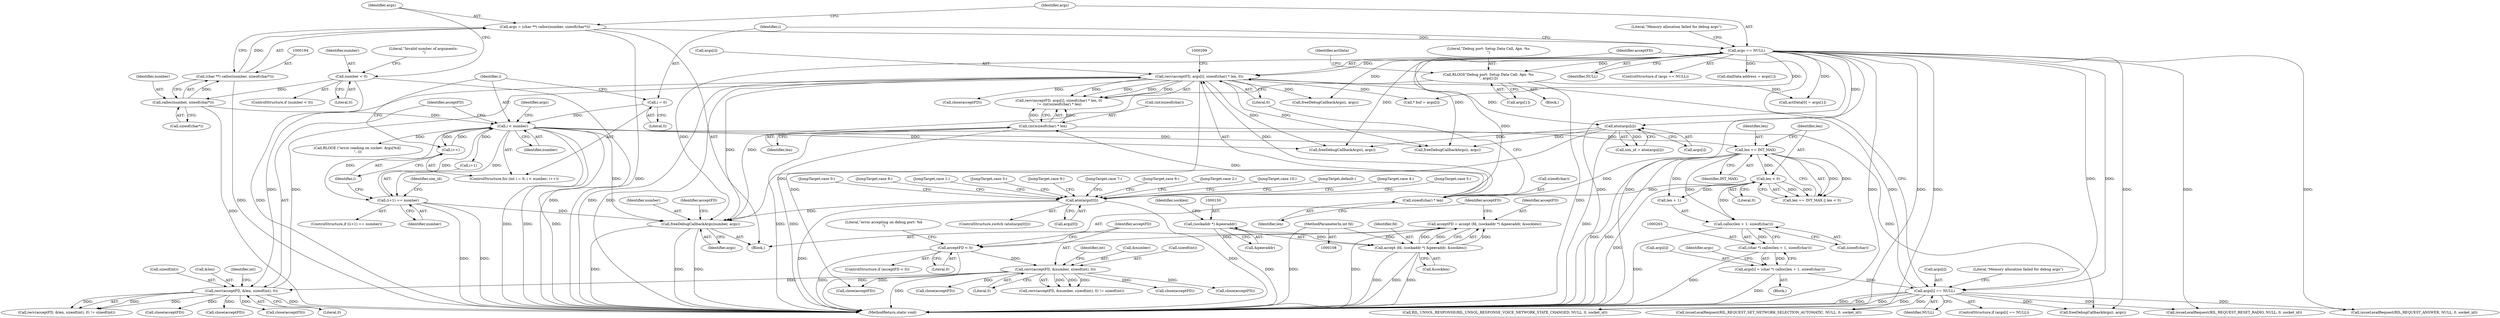 digraph "1_Android_cd5f15f588a5d27e99ba12f057245bfe507f8c42@API" {
"1000630" [label="(Call,freeDebugCallbackArgs(number, args))"];
"1000214" [label="(Call,i < number)"];
"1000217" [label="(Call,i++)"];
"1000211" [label="(Call,i = 0)"];
"1000325" [label="(Call,(i+1) == number)"];
"1000195" [label="(Call,calloc(number, sizeof(char*)))"];
"1000182" [label="(Call,number < 0)"];
"1000333" [label="(Call,atoi(args[i]))"];
"1000200" [label="(Call,args == NULL)"];
"1000191" [label="(Call,args = (char **) calloc(number, sizeof(char*)))"];
"1000193" [label="(Call,(char **) calloc(number, sizeof(char*)))"];
"1000287" [label="(Call,recv(acceptFD, args[i], sizeof(char) * len, 0))"];
"1000223" [label="(Call,recv(acceptFD, &len, sizeof(int), 0))"];
"1000166" [label="(Call,recv(acceptFD, &number, sizeof(int), 0))"];
"1000156" [label="(Call,acceptFD < 0)"];
"1000145" [label="(Call,acceptFD = accept (fd, (sockaddr *) &peeraddr, &socklen))"];
"1000147" [label="(Call,accept (fd, (sockaddr *) &peeraddr, &socklen))"];
"1000109" [label="(MethodParameterIn,int fd)"];
"1000149" [label="(Call,(sockaddr *) &peeraddr)"];
"1000271" [label="(Call,args[i] == NULL)"];
"1000258" [label="(Call,args[i] = (char *) calloc(len + 1, sizeof(char)))"];
"1000262" [label="(Call,(char *) calloc(len + 1, sizeof(char)))"];
"1000264" [label="(Call,calloc(len + 1, sizeof(char)))"];
"1000243" [label="(Call,len == INT_MAX)"];
"1000297" [label="(Call,(int)sizeof(char) * len)"];
"1000292" [label="(Call,sizeof(char) * len)"];
"1000246" [label="(Call,len < 0)"];
"1000366" [label="(Call,atoi(args[0]))"];
"1000552" [label="(Call,RLOGI(\"Debug port: Setup Data Call, Apn :%s\n\", args[1]))"];
"1000183" [label="(Identifier,number)"];
"1000192" [label="(Identifier,args)"];
"1000172" [label="(Literal,0)"];
"1000174" [label="(Identifier,int)"];
"1000187" [label="(Literal,\"Invalid number of arguments: \n\")"];
"1000265" [label="(Call,len + 1)"];
"1000255" [label="(Call,close(acceptFD))"];
"1000307" [label="(Call,freeDebugCallbackArgs(i, args))"];
"1000246" [label="(Call,len < 0)"];
"1000178" [label="(Call,close(acceptFD))"];
"1000146" [label="(Identifier,acceptFD)"];
"1000488" [label="(JumpTarget,case 4:)"];
"1000156" [label="(Call,acceptFD < 0)"];
"1000326" [label="(Call,i+1)"];
"1000216" [label="(Identifier,number)"];
"1000286" [label="(Call,recv(acceptFD, args[i], sizeof(char) * len, 0)\n != (int)sizeof(char) * len)"];
"1000151" [label="(Call,&peeraddr)"];
"1000165" [label="(Call,recv(acceptFD, &number, sizeof(int), 0) != sizeof(int))"];
"1000213" [label="(Literal,0)"];
"1000287" [label="(Call,recv(acceptFD, args[i], sizeof(char) * len, 0))"];
"1000282" [label="(Call,close(acceptFD))"];
"1000259" [label="(Call,args[i])"];
"1000202" [label="(Identifier,NULL)"];
"1000168" [label="(Call,&number)"];
"1000252" [label="(Call,freeDebugCallbackArgs(i, args))"];
"1000530" [label="(JumpTarget,case 5:)"];
"1000247" [label="(Identifier,len)"];
"1000371" [label="(JumpTarget,case 0:)"];
"1000224" [label="(Identifier,acceptFD)"];
"1000161" [label="(Literal,\"error accepting on debug port: %d\n\")"];
"1000583" [label="(JumpTarget,case 8:)"];
"1000217" [label="(Call,i++)"];
"1000304" [label="(Call,RLOGE (\"error reading on socket: Args[%d] \n\", i))"];
"1000148" [label="(Identifier,fd)"];
"1000258" [label="(Call,args[i] = (char *) calloc(len + 1, sizeof(char)))"];
"1000368" [label="(Identifier,args)"];
"1000145" [label="(Call,acceptFD = accept (fd, (sockaddr *) &peeraddr, &socklen))"];
"1000367" [label="(Call,args[0])"];
"1000196" [label="(Identifier,number)"];
"1000271" [label="(Call,args[i] == NULL)"];
"1000296" [label="(Literal,0)"];
"1000243" [label="(Call,len == INT_MAX)"];
"1000158" [label="(Literal,0)"];
"1000295" [label="(Identifier,len)"];
"1000199" [label="(ControlStructure,if (args == NULL))"];
"1000264" [label="(Call,calloc(len + 1, sizeof(char)))"];
"1000212" [label="(Identifier,i)"];
"1000632" [label="(Identifier,args)"];
"1000440" [label="(Call,RIL_UNSOL_RESPONSE(RIL_UNSOL_RESPONSE_VOICE_NETWORK_STATE_CHANGED, NULL, 0, socket_id))"];
"1000200" [label="(Call,args == NULL)"];
"1000197" [label="(Call,sizeof(char*))"];
"1000279" [label="(Call,freeDebugCallbackArgs(i, args))"];
"1000235" [label="(Call,freeDebugCallbackArgs(i, args))"];
"1000278" [label="(Literal,\"Memory allocation failed for debug args\")"];
"1000380" [label="(JumpTarget,case 1:)"];
"1000231" [label="(Identifier,int)"];
"1000557" [label="(Call,actData[0] = args[1])"];
"1000446" [label="(JumpTarget,case 3:)"];
"1000223" [label="(Call,recv(acceptFD, &len, sizeof(int), 0))"];
"1000206" [label="(Call,close(acceptFD))"];
"1000552" [label="(Call,RLOGI(\"Debug port: Setup Data Call, Apn :%s\n\", args[1]))"];
"1000229" [label="(Literal,0)"];
"1000366" [label="(Call,atoi(args[0]))"];
"1000545" [label="(Call,issueLocalRequest(RIL_REQUEST_SET_NETWORK_SELECTION_AUTOMATIC, NULL, 0, socket_id))"];
"1000166" [label="(Call,recv(acceptFD, &number, sizeof(int), 0))"];
"1000272" [label="(Call,args[i])"];
"1000374" [label="(Call,issueLocalRequest(RIL_REQUEST_RESET_RADIO, NULL, 0, socket_id))"];
"1000273" [label="(Identifier,args)"];
"1000275" [label="(Identifier,NULL)"];
"1000109" [label="(MethodParameterIn,int fd)"];
"1000292" [label="(Call,sizeof(char) * len)"];
"1000559" [label="(Identifier,actData)"];
"1000215" [label="(Identifier,i)"];
"1000302" [label="(Identifier,len)"];
"1000218" [label="(Identifier,i)"];
"1000630" [label="(Call,freeDebugCallbackArgs(number, args))"];
"1000289" [label="(Call,args[i])"];
"1000553" [label="(Literal,\"Debug port: Setup Data Call, Apn :%s\n\")"];
"1000205" [label="(Literal,\"Memory allocation failed for debug args\")"];
"1000193" [label="(Call,(char **) calloc(number, sizeof(char*)))"];
"1000591" [label="(Call,dialData.address = args[1])"];
"1000332" [label="(Identifier,sim_id)"];
"1000147" [label="(Call,accept (fd, (sockaddr *) &peeraddr, &socklen))"];
"1000182" [label="(Call,number < 0)"];
"1000219" [label="(Block,)"];
"1000609" [label="(Call,issueLocalRequest(RIL_REQUEST_ANSWER, NULL, 0, socket_id))"];
"1000222" [label="(Call,recv(acceptFD, &len, sizeof(int), 0) != sizeof(int))"];
"1000149" [label="(Call,(sockaddr *) &peeraddr)"];
"1000155" [label="(ControlStructure,if (acceptFD < 0))"];
"1000195" [label="(Call,calloc(number, sizeof(char*)))"];
"1000606" [label="(JumpTarget,case 9:)"];
"1000329" [label="(Identifier,number)"];
"1000191" [label="(Call,args = (char **) calloc(number, sizeof(char*)))"];
"1000201" [label="(Identifier,args)"];
"1000572" [label="(JumpTarget,case 7:)"];
"1000633" [label="(Call,close(acceptFD))"];
"1000245" [label="(Identifier,INT_MAX)"];
"1000288" [label="(Identifier,acceptFD)"];
"1000631" [label="(Identifier,number)"];
"1000170" [label="(Call,sizeof(int))"];
"1000331" [label="(Call,sim_id = atoi(args[i]))"];
"1000157" [label="(Identifier,acceptFD)"];
"1000297" [label="(Call,(int)sizeof(char) * len)"];
"1000270" [label="(ControlStructure,if (args[i] == NULL))"];
"1000154" [label="(Identifier,socklen)"];
"1000225" [label="(Call,&len)"];
"1000112" [label="(Block,)"];
"1000298" [label="(Call,(int)sizeof(char))"];
"1000325" [label="(Call,(i+1) == number)"];
"1000209" [label="(ControlStructure,for (int i = 0; i < number; i++))"];
"1000334" [label="(Call,args[i])"];
"1000227" [label="(Call,sizeof(int))"];
"1000551" [label="(JumpTarget,case 6:)"];
"1000554" [label="(Call,args[1])"];
"1000324" [label="(ControlStructure,if ((i+1) == number))"];
"1000333" [label="(Call,atoi(args[i]))"];
"1000211" [label="(Call,i = 0)"];
"1000262" [label="(Call,(char *) calloc(len + 1, sizeof(char)))"];
"1000437" [label="(JumpTarget,case 2:)"];
"1000238" [label="(Call,close(acceptFD))"];
"1000370" [label="(Block,)"];
"1000181" [label="(ControlStructure,if (number < 0))"];
"1000615" [label="(JumpTarget,case 10:)"];
"1000214" [label="(Call,i < number)"];
"1000188" [label="(Call,close(acceptFD))"];
"1000314" [label="(Call,* buf = args[i])"];
"1000310" [label="(Call,close(acceptFD))"];
"1000242" [label="(Call,len == INT_MAX || len < 0)"];
"1000635" [label="(MethodReturn,static void)"];
"1000634" [label="(Identifier,acceptFD)"];
"1000153" [label="(Call,&socklen)"];
"1000244" [label="(Identifier,len)"];
"1000268" [label="(Call,sizeof(char))"];
"1000248" [label="(Literal,0)"];
"1000626" [label="(JumpTarget,default:)"];
"1000365" [label="(ControlStructure,switch (atoi(args[0])))"];
"1000293" [label="(Call,sizeof(char))"];
"1000167" [label="(Identifier,acceptFD)"];
"1000184" [label="(Literal,0)"];
"1000630" -> "1000112"  [label="AST: "];
"1000630" -> "1000632"  [label="CFG: "];
"1000631" -> "1000630"  [label="AST: "];
"1000632" -> "1000630"  [label="AST: "];
"1000634" -> "1000630"  [label="CFG: "];
"1000630" -> "1000635"  [label="DDG: "];
"1000630" -> "1000635"  [label="DDG: "];
"1000630" -> "1000635"  [label="DDG: "];
"1000214" -> "1000630"  [label="DDG: "];
"1000325" -> "1000630"  [label="DDG: "];
"1000333" -> "1000630"  [label="DDG: "];
"1000200" -> "1000630"  [label="DDG: "];
"1000366" -> "1000630"  [label="DDG: "];
"1000287" -> "1000630"  [label="DDG: "];
"1000552" -> "1000630"  [label="DDG: "];
"1000214" -> "1000209"  [label="AST: "];
"1000214" -> "1000216"  [label="CFG: "];
"1000215" -> "1000214"  [label="AST: "];
"1000216" -> "1000214"  [label="AST: "];
"1000224" -> "1000214"  [label="CFG: "];
"1000368" -> "1000214"  [label="CFG: "];
"1000214" -> "1000635"  [label="DDG: "];
"1000214" -> "1000635"  [label="DDG: "];
"1000214" -> "1000635"  [label="DDG: "];
"1000217" -> "1000214"  [label="DDG: "];
"1000211" -> "1000214"  [label="DDG: "];
"1000325" -> "1000214"  [label="DDG: "];
"1000195" -> "1000214"  [label="DDG: "];
"1000214" -> "1000217"  [label="DDG: "];
"1000214" -> "1000235"  [label="DDG: "];
"1000214" -> "1000252"  [label="DDG: "];
"1000214" -> "1000279"  [label="DDG: "];
"1000214" -> "1000304"  [label="DDG: "];
"1000214" -> "1000325"  [label="DDG: "];
"1000214" -> "1000325"  [label="DDG: "];
"1000214" -> "1000326"  [label="DDG: "];
"1000217" -> "1000209"  [label="AST: "];
"1000217" -> "1000218"  [label="CFG: "];
"1000218" -> "1000217"  [label="AST: "];
"1000215" -> "1000217"  [label="CFG: "];
"1000211" -> "1000209"  [label="AST: "];
"1000211" -> "1000213"  [label="CFG: "];
"1000212" -> "1000211"  [label="AST: "];
"1000213" -> "1000211"  [label="AST: "];
"1000215" -> "1000211"  [label="CFG: "];
"1000325" -> "1000324"  [label="AST: "];
"1000325" -> "1000329"  [label="CFG: "];
"1000326" -> "1000325"  [label="AST: "];
"1000329" -> "1000325"  [label="AST: "];
"1000332" -> "1000325"  [label="CFG: "];
"1000218" -> "1000325"  [label="CFG: "];
"1000325" -> "1000635"  [label="DDG: "];
"1000325" -> "1000635"  [label="DDG: "];
"1000195" -> "1000193"  [label="AST: "];
"1000195" -> "1000197"  [label="CFG: "];
"1000196" -> "1000195"  [label="AST: "];
"1000197" -> "1000195"  [label="AST: "];
"1000193" -> "1000195"  [label="CFG: "];
"1000195" -> "1000635"  [label="DDG: "];
"1000195" -> "1000193"  [label="DDG: "];
"1000182" -> "1000195"  [label="DDG: "];
"1000182" -> "1000181"  [label="AST: "];
"1000182" -> "1000184"  [label="CFG: "];
"1000183" -> "1000182"  [label="AST: "];
"1000184" -> "1000182"  [label="AST: "];
"1000187" -> "1000182"  [label="CFG: "];
"1000192" -> "1000182"  [label="CFG: "];
"1000182" -> "1000635"  [label="DDG: "];
"1000182" -> "1000635"  [label="DDG: "];
"1000333" -> "1000331"  [label="AST: "];
"1000333" -> "1000334"  [label="CFG: "];
"1000334" -> "1000333"  [label="AST: "];
"1000331" -> "1000333"  [label="CFG: "];
"1000333" -> "1000635"  [label="DDG: "];
"1000333" -> "1000235"  [label="DDG: "];
"1000333" -> "1000252"  [label="DDG: "];
"1000333" -> "1000331"  [label="DDG: "];
"1000200" -> "1000333"  [label="DDG: "];
"1000287" -> "1000333"  [label="DDG: "];
"1000200" -> "1000199"  [label="AST: "];
"1000200" -> "1000202"  [label="CFG: "];
"1000201" -> "1000200"  [label="AST: "];
"1000202" -> "1000200"  [label="AST: "];
"1000205" -> "1000200"  [label="CFG: "];
"1000212" -> "1000200"  [label="CFG: "];
"1000200" -> "1000635"  [label="DDG: "];
"1000200" -> "1000635"  [label="DDG: "];
"1000200" -> "1000635"  [label="DDG: "];
"1000191" -> "1000200"  [label="DDG: "];
"1000200" -> "1000235"  [label="DDG: "];
"1000200" -> "1000252"  [label="DDG: "];
"1000200" -> "1000271"  [label="DDG: "];
"1000200" -> "1000271"  [label="DDG: "];
"1000200" -> "1000279"  [label="DDG: "];
"1000200" -> "1000287"  [label="DDG: "];
"1000200" -> "1000307"  [label="DDG: "];
"1000200" -> "1000314"  [label="DDG: "];
"1000200" -> "1000366"  [label="DDG: "];
"1000200" -> "1000374"  [label="DDG: "];
"1000200" -> "1000440"  [label="DDG: "];
"1000200" -> "1000545"  [label="DDG: "];
"1000200" -> "1000552"  [label="DDG: "];
"1000200" -> "1000557"  [label="DDG: "];
"1000200" -> "1000591"  [label="DDG: "];
"1000200" -> "1000609"  [label="DDG: "];
"1000191" -> "1000112"  [label="AST: "];
"1000191" -> "1000193"  [label="CFG: "];
"1000192" -> "1000191"  [label="AST: "];
"1000193" -> "1000191"  [label="AST: "];
"1000201" -> "1000191"  [label="CFG: "];
"1000191" -> "1000635"  [label="DDG: "];
"1000193" -> "1000191"  [label="DDG: "];
"1000194" -> "1000193"  [label="AST: "];
"1000193" -> "1000635"  [label="DDG: "];
"1000287" -> "1000286"  [label="AST: "];
"1000287" -> "1000296"  [label="CFG: "];
"1000288" -> "1000287"  [label="AST: "];
"1000289" -> "1000287"  [label="AST: "];
"1000292" -> "1000287"  [label="AST: "];
"1000296" -> "1000287"  [label="AST: "];
"1000299" -> "1000287"  [label="CFG: "];
"1000287" -> "1000635"  [label="DDG: "];
"1000287" -> "1000635"  [label="DDG: "];
"1000287" -> "1000223"  [label="DDG: "];
"1000287" -> "1000235"  [label="DDG: "];
"1000287" -> "1000252"  [label="DDG: "];
"1000287" -> "1000286"  [label="DDG: "];
"1000287" -> "1000286"  [label="DDG: "];
"1000287" -> "1000286"  [label="DDG: "];
"1000287" -> "1000286"  [label="DDG: "];
"1000223" -> "1000287"  [label="DDG: "];
"1000271" -> "1000287"  [label="DDG: "];
"1000292" -> "1000287"  [label="DDG: "];
"1000287" -> "1000307"  [label="DDG: "];
"1000287" -> "1000310"  [label="DDG: "];
"1000287" -> "1000314"  [label="DDG: "];
"1000287" -> "1000633"  [label="DDG: "];
"1000223" -> "1000222"  [label="AST: "];
"1000223" -> "1000229"  [label="CFG: "];
"1000224" -> "1000223"  [label="AST: "];
"1000225" -> "1000223"  [label="AST: "];
"1000227" -> "1000223"  [label="AST: "];
"1000229" -> "1000223"  [label="AST: "];
"1000231" -> "1000223"  [label="CFG: "];
"1000223" -> "1000635"  [label="DDG: "];
"1000223" -> "1000222"  [label="DDG: "];
"1000223" -> "1000222"  [label="DDG: "];
"1000223" -> "1000222"  [label="DDG: "];
"1000166" -> "1000223"  [label="DDG: "];
"1000223" -> "1000238"  [label="DDG: "];
"1000223" -> "1000255"  [label="DDG: "];
"1000223" -> "1000282"  [label="DDG: "];
"1000166" -> "1000165"  [label="AST: "];
"1000166" -> "1000172"  [label="CFG: "];
"1000167" -> "1000166"  [label="AST: "];
"1000168" -> "1000166"  [label="AST: "];
"1000170" -> "1000166"  [label="AST: "];
"1000172" -> "1000166"  [label="AST: "];
"1000174" -> "1000166"  [label="CFG: "];
"1000166" -> "1000635"  [label="DDG: "];
"1000166" -> "1000165"  [label="DDG: "];
"1000166" -> "1000165"  [label="DDG: "];
"1000166" -> "1000165"  [label="DDG: "];
"1000156" -> "1000166"  [label="DDG: "];
"1000166" -> "1000178"  [label="DDG: "];
"1000166" -> "1000188"  [label="DDG: "];
"1000166" -> "1000206"  [label="DDG: "];
"1000166" -> "1000633"  [label="DDG: "];
"1000156" -> "1000155"  [label="AST: "];
"1000156" -> "1000158"  [label="CFG: "];
"1000157" -> "1000156"  [label="AST: "];
"1000158" -> "1000156"  [label="AST: "];
"1000161" -> "1000156"  [label="CFG: "];
"1000167" -> "1000156"  [label="CFG: "];
"1000156" -> "1000635"  [label="DDG: "];
"1000156" -> "1000635"  [label="DDG: "];
"1000145" -> "1000156"  [label="DDG: "];
"1000145" -> "1000112"  [label="AST: "];
"1000145" -> "1000147"  [label="CFG: "];
"1000146" -> "1000145"  [label="AST: "];
"1000147" -> "1000145"  [label="AST: "];
"1000157" -> "1000145"  [label="CFG: "];
"1000145" -> "1000635"  [label="DDG: "];
"1000147" -> "1000145"  [label="DDG: "];
"1000147" -> "1000145"  [label="DDG: "];
"1000147" -> "1000145"  [label="DDG: "];
"1000147" -> "1000153"  [label="CFG: "];
"1000148" -> "1000147"  [label="AST: "];
"1000149" -> "1000147"  [label="AST: "];
"1000153" -> "1000147"  [label="AST: "];
"1000147" -> "1000635"  [label="DDG: "];
"1000147" -> "1000635"  [label="DDG: "];
"1000147" -> "1000635"  [label="DDG: "];
"1000109" -> "1000147"  [label="DDG: "];
"1000149" -> "1000147"  [label="DDG: "];
"1000109" -> "1000108"  [label="AST: "];
"1000109" -> "1000635"  [label="DDG: "];
"1000149" -> "1000151"  [label="CFG: "];
"1000150" -> "1000149"  [label="AST: "];
"1000151" -> "1000149"  [label="AST: "];
"1000154" -> "1000149"  [label="CFG: "];
"1000149" -> "1000635"  [label="DDG: "];
"1000271" -> "1000270"  [label="AST: "];
"1000271" -> "1000275"  [label="CFG: "];
"1000272" -> "1000271"  [label="AST: "];
"1000275" -> "1000271"  [label="AST: "];
"1000278" -> "1000271"  [label="CFG: "];
"1000288" -> "1000271"  [label="CFG: "];
"1000271" -> "1000635"  [label="DDG: "];
"1000271" -> "1000635"  [label="DDG: "];
"1000271" -> "1000635"  [label="DDG: "];
"1000258" -> "1000271"  [label="DDG: "];
"1000271" -> "1000279"  [label="DDG: "];
"1000271" -> "1000374"  [label="DDG: "];
"1000271" -> "1000440"  [label="DDG: "];
"1000271" -> "1000545"  [label="DDG: "];
"1000271" -> "1000609"  [label="DDG: "];
"1000258" -> "1000219"  [label="AST: "];
"1000258" -> "1000262"  [label="CFG: "];
"1000259" -> "1000258"  [label="AST: "];
"1000262" -> "1000258"  [label="AST: "];
"1000273" -> "1000258"  [label="CFG: "];
"1000258" -> "1000635"  [label="DDG: "];
"1000262" -> "1000258"  [label="DDG: "];
"1000262" -> "1000264"  [label="CFG: "];
"1000263" -> "1000262"  [label="AST: "];
"1000264" -> "1000262"  [label="AST: "];
"1000262" -> "1000635"  [label="DDG: "];
"1000264" -> "1000262"  [label="DDG: "];
"1000264" -> "1000268"  [label="CFG: "];
"1000265" -> "1000264"  [label="AST: "];
"1000268" -> "1000264"  [label="AST: "];
"1000264" -> "1000635"  [label="DDG: "];
"1000243" -> "1000264"  [label="DDG: "];
"1000246" -> "1000264"  [label="DDG: "];
"1000243" -> "1000242"  [label="AST: "];
"1000243" -> "1000245"  [label="CFG: "];
"1000244" -> "1000243"  [label="AST: "];
"1000245" -> "1000243"  [label="AST: "];
"1000247" -> "1000243"  [label="CFG: "];
"1000242" -> "1000243"  [label="CFG: "];
"1000243" -> "1000635"  [label="DDG: "];
"1000243" -> "1000635"  [label="DDG: "];
"1000243" -> "1000242"  [label="DDG: "];
"1000243" -> "1000242"  [label="DDG: "];
"1000297" -> "1000243"  [label="DDG: "];
"1000243" -> "1000246"  [label="DDG: "];
"1000243" -> "1000265"  [label="DDG: "];
"1000243" -> "1000292"  [label="DDG: "];
"1000297" -> "1000286"  [label="AST: "];
"1000297" -> "1000302"  [label="CFG: "];
"1000298" -> "1000297"  [label="AST: "];
"1000302" -> "1000297"  [label="AST: "];
"1000286" -> "1000297"  [label="CFG: "];
"1000297" -> "1000635"  [label="DDG: "];
"1000297" -> "1000635"  [label="DDG: "];
"1000297" -> "1000286"  [label="DDG: "];
"1000297" -> "1000286"  [label="DDG: "];
"1000292" -> "1000297"  [label="DDG: "];
"1000292" -> "1000295"  [label="CFG: "];
"1000293" -> "1000292"  [label="AST: "];
"1000295" -> "1000292"  [label="AST: "];
"1000296" -> "1000292"  [label="CFG: "];
"1000246" -> "1000292"  [label="DDG: "];
"1000246" -> "1000242"  [label="AST: "];
"1000246" -> "1000248"  [label="CFG: "];
"1000247" -> "1000246"  [label="AST: "];
"1000248" -> "1000246"  [label="AST: "];
"1000242" -> "1000246"  [label="CFG: "];
"1000246" -> "1000635"  [label="DDG: "];
"1000246" -> "1000242"  [label="DDG: "];
"1000246" -> "1000242"  [label="DDG: "];
"1000246" -> "1000265"  [label="DDG: "];
"1000366" -> "1000365"  [label="AST: "];
"1000366" -> "1000367"  [label="CFG: "];
"1000367" -> "1000366"  [label="AST: "];
"1000371" -> "1000366"  [label="CFG: "];
"1000380" -> "1000366"  [label="CFG: "];
"1000437" -> "1000366"  [label="CFG: "];
"1000446" -> "1000366"  [label="CFG: "];
"1000488" -> "1000366"  [label="CFG: "];
"1000530" -> "1000366"  [label="CFG: "];
"1000551" -> "1000366"  [label="CFG: "];
"1000572" -> "1000366"  [label="CFG: "];
"1000583" -> "1000366"  [label="CFG: "];
"1000606" -> "1000366"  [label="CFG: "];
"1000615" -> "1000366"  [label="CFG: "];
"1000626" -> "1000366"  [label="CFG: "];
"1000366" -> "1000635"  [label="DDG: "];
"1000366" -> "1000635"  [label="DDG: "];
"1000552" -> "1000370"  [label="AST: "];
"1000552" -> "1000554"  [label="CFG: "];
"1000553" -> "1000552"  [label="AST: "];
"1000554" -> "1000552"  [label="AST: "];
"1000559" -> "1000552"  [label="CFG: "];
"1000552" -> "1000635"  [label="DDG: "];
"1000552" -> "1000557"  [label="DDG: "];
}
